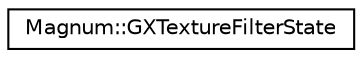 digraph "圖形化之類別階層"
{
  edge [fontname="Helvetica",fontsize="10",labelfontname="Helvetica",labelfontsize="10"];
  node [fontname="Helvetica",fontsize="10",shape=record];
  rankdir="LR";
  Node1 [label="Magnum::GXTextureFilterState",height=0.2,width=0.4,color="black", fillcolor="white", style="filled",URL="$class_magnum_1_1_g_x_texture_filter_state.html"];
}
